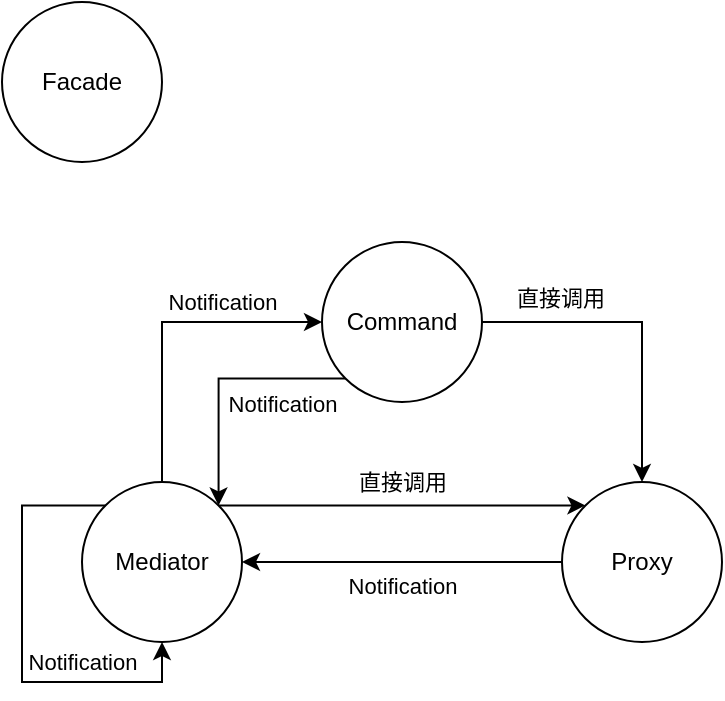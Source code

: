 <mxfile version="26.0.4">
  <diagram name="第 1 页" id="T4m_t-oiLTT8RT2huylh">
    <mxGraphModel dx="478" dy="281" grid="1" gridSize="10" guides="1" tooltips="1" connect="1" arrows="1" fold="1" page="1" pageScale="1" pageWidth="827" pageHeight="1169" math="0" shadow="0">
      <root>
        <mxCell id="0" />
        <mxCell id="1" parent="0" />
        <mxCell id="tb1pQ6eI7bN-LxdYPT7E-4" style="edgeStyle=orthogonalEdgeStyle;rounded=0;orthogonalLoop=1;jettySize=auto;html=1;exitX=0;exitY=1;exitDx=0;exitDy=0;entryX=1;entryY=0;entryDx=0;entryDy=0;" edge="1" parent="1" source="T90Q7wzPU0TjcJJRm9CW-2" target="T90Q7wzPU0TjcJJRm9CW-3">
          <mxGeometry relative="1" as="geometry" />
        </mxCell>
        <mxCell id="tb1pQ6eI7bN-LxdYPT7E-5" value="Notification" style="edgeLabel;html=1;align=center;verticalAlign=middle;resizable=0;points=[];" vertex="1" connectable="0" parent="tb1pQ6eI7bN-LxdYPT7E-4">
          <mxGeometry x="-0.374" relative="1" as="geometry">
            <mxPoint x="8" y="12" as="offset" />
          </mxGeometry>
        </mxCell>
        <mxCell id="tb1pQ6eI7bN-LxdYPT7E-6" style="edgeStyle=orthogonalEdgeStyle;rounded=0;orthogonalLoop=1;jettySize=auto;html=1;exitX=1;exitY=0.5;exitDx=0;exitDy=0;" edge="1" parent="1" source="T90Q7wzPU0TjcJJRm9CW-2" target="T90Q7wzPU0TjcJJRm9CW-4">
          <mxGeometry relative="1" as="geometry" />
        </mxCell>
        <mxCell id="tb1pQ6eI7bN-LxdYPT7E-8" value="直接调用" style="edgeLabel;html=1;align=center;verticalAlign=middle;resizable=0;points=[];" vertex="1" connectable="0" parent="tb1pQ6eI7bN-LxdYPT7E-6">
          <mxGeometry x="-0.319" y="-1" relative="1" as="geometry">
            <mxPoint x="-16" y="-13" as="offset" />
          </mxGeometry>
        </mxCell>
        <mxCell id="T90Q7wzPU0TjcJJRm9CW-2" value="Command" style="ellipse;whiteSpace=wrap;html=1;aspect=fixed;" parent="1" vertex="1">
          <mxGeometry x="280" y="200" width="80" height="80" as="geometry" />
        </mxCell>
        <mxCell id="tb1pQ6eI7bN-LxdYPT7E-10" style="edgeStyle=orthogonalEdgeStyle;rounded=0;orthogonalLoop=1;jettySize=auto;html=1;exitX=1;exitY=0;exitDx=0;exitDy=0;entryX=0;entryY=0;entryDx=0;entryDy=0;" edge="1" parent="1" source="T90Q7wzPU0TjcJJRm9CW-3" target="T90Q7wzPU0TjcJJRm9CW-4">
          <mxGeometry relative="1" as="geometry" />
        </mxCell>
        <mxCell id="tb1pQ6eI7bN-LxdYPT7E-11" value="直接调用" style="edgeLabel;html=1;align=center;verticalAlign=middle;resizable=0;points=[];" vertex="1" connectable="0" parent="tb1pQ6eI7bN-LxdYPT7E-10">
          <mxGeometry x="-0.011" relative="1" as="geometry">
            <mxPoint x="1" y="-12" as="offset" />
          </mxGeometry>
        </mxCell>
        <mxCell id="tb1pQ6eI7bN-LxdYPT7E-14" style="edgeStyle=orthogonalEdgeStyle;rounded=0;orthogonalLoop=1;jettySize=auto;html=1;exitX=0.5;exitY=0;exitDx=0;exitDy=0;entryX=0;entryY=0.5;entryDx=0;entryDy=0;" edge="1" parent="1" source="T90Q7wzPU0TjcJJRm9CW-3" target="T90Q7wzPU0TjcJJRm9CW-2">
          <mxGeometry relative="1" as="geometry" />
        </mxCell>
        <mxCell id="tb1pQ6eI7bN-LxdYPT7E-15" value="Notification" style="edgeLabel;html=1;align=center;verticalAlign=middle;resizable=0;points=[];" vertex="1" connectable="0" parent="tb1pQ6eI7bN-LxdYPT7E-14">
          <mxGeometry x="-0.464" relative="1" as="geometry">
            <mxPoint x="30" y="-47" as="offset" />
          </mxGeometry>
        </mxCell>
        <mxCell id="T90Q7wzPU0TjcJJRm9CW-3" value="Mediator" style="ellipse;whiteSpace=wrap;html=1;aspect=fixed;" parent="1" vertex="1">
          <mxGeometry x="160" y="320" width="80" height="80" as="geometry" />
        </mxCell>
        <mxCell id="tb1pQ6eI7bN-LxdYPT7E-12" style="edgeStyle=orthogonalEdgeStyle;rounded=0;orthogonalLoop=1;jettySize=auto;html=1;exitX=0;exitY=0.5;exitDx=0;exitDy=0;entryX=1;entryY=0.5;entryDx=0;entryDy=0;" edge="1" parent="1" source="T90Q7wzPU0TjcJJRm9CW-4" target="T90Q7wzPU0TjcJJRm9CW-3">
          <mxGeometry relative="1" as="geometry" />
        </mxCell>
        <mxCell id="tb1pQ6eI7bN-LxdYPT7E-13" value="Notification" style="edgeLabel;html=1;align=center;verticalAlign=middle;resizable=0;points=[];" vertex="1" connectable="0" parent="tb1pQ6eI7bN-LxdYPT7E-12">
          <mxGeometry x="0.002" relative="1" as="geometry">
            <mxPoint y="12" as="offset" />
          </mxGeometry>
        </mxCell>
        <mxCell id="T90Q7wzPU0TjcJJRm9CW-4" value="Proxy" style="ellipse;whiteSpace=wrap;html=1;aspect=fixed;" parent="1" vertex="1">
          <mxGeometry x="400" y="320" width="80" height="80" as="geometry" />
        </mxCell>
        <mxCell id="tb1pQ6eI7bN-LxdYPT7E-1" value="Facade" style="ellipse;whiteSpace=wrap;html=1;aspect=fixed;" vertex="1" parent="1">
          <mxGeometry x="120" y="80" width="80" height="80" as="geometry" />
        </mxCell>
        <mxCell id="tb1pQ6eI7bN-LxdYPT7E-17" style="edgeStyle=orthogonalEdgeStyle;rounded=0;orthogonalLoop=1;jettySize=auto;html=1;exitX=0;exitY=0;exitDx=0;exitDy=0;entryX=0.5;entryY=1;entryDx=0;entryDy=0;" edge="1" parent="1" source="T90Q7wzPU0TjcJJRm9CW-3" target="T90Q7wzPU0TjcJJRm9CW-3">
          <mxGeometry relative="1" as="geometry">
            <Array as="points">
              <mxPoint x="130" y="332" />
              <mxPoint x="130" y="420" />
              <mxPoint x="200" y="420" />
            </Array>
          </mxGeometry>
        </mxCell>
        <mxCell id="tb1pQ6eI7bN-LxdYPT7E-18" value="Notification" style="edgeLabel;html=1;align=center;verticalAlign=middle;resizable=0;points=[];" vertex="1" connectable="0" parent="tb1pQ6eI7bN-LxdYPT7E-17">
          <mxGeometry x="0.402" relative="1" as="geometry">
            <mxPoint x="6" y="-10" as="offset" />
          </mxGeometry>
        </mxCell>
      </root>
    </mxGraphModel>
  </diagram>
</mxfile>
